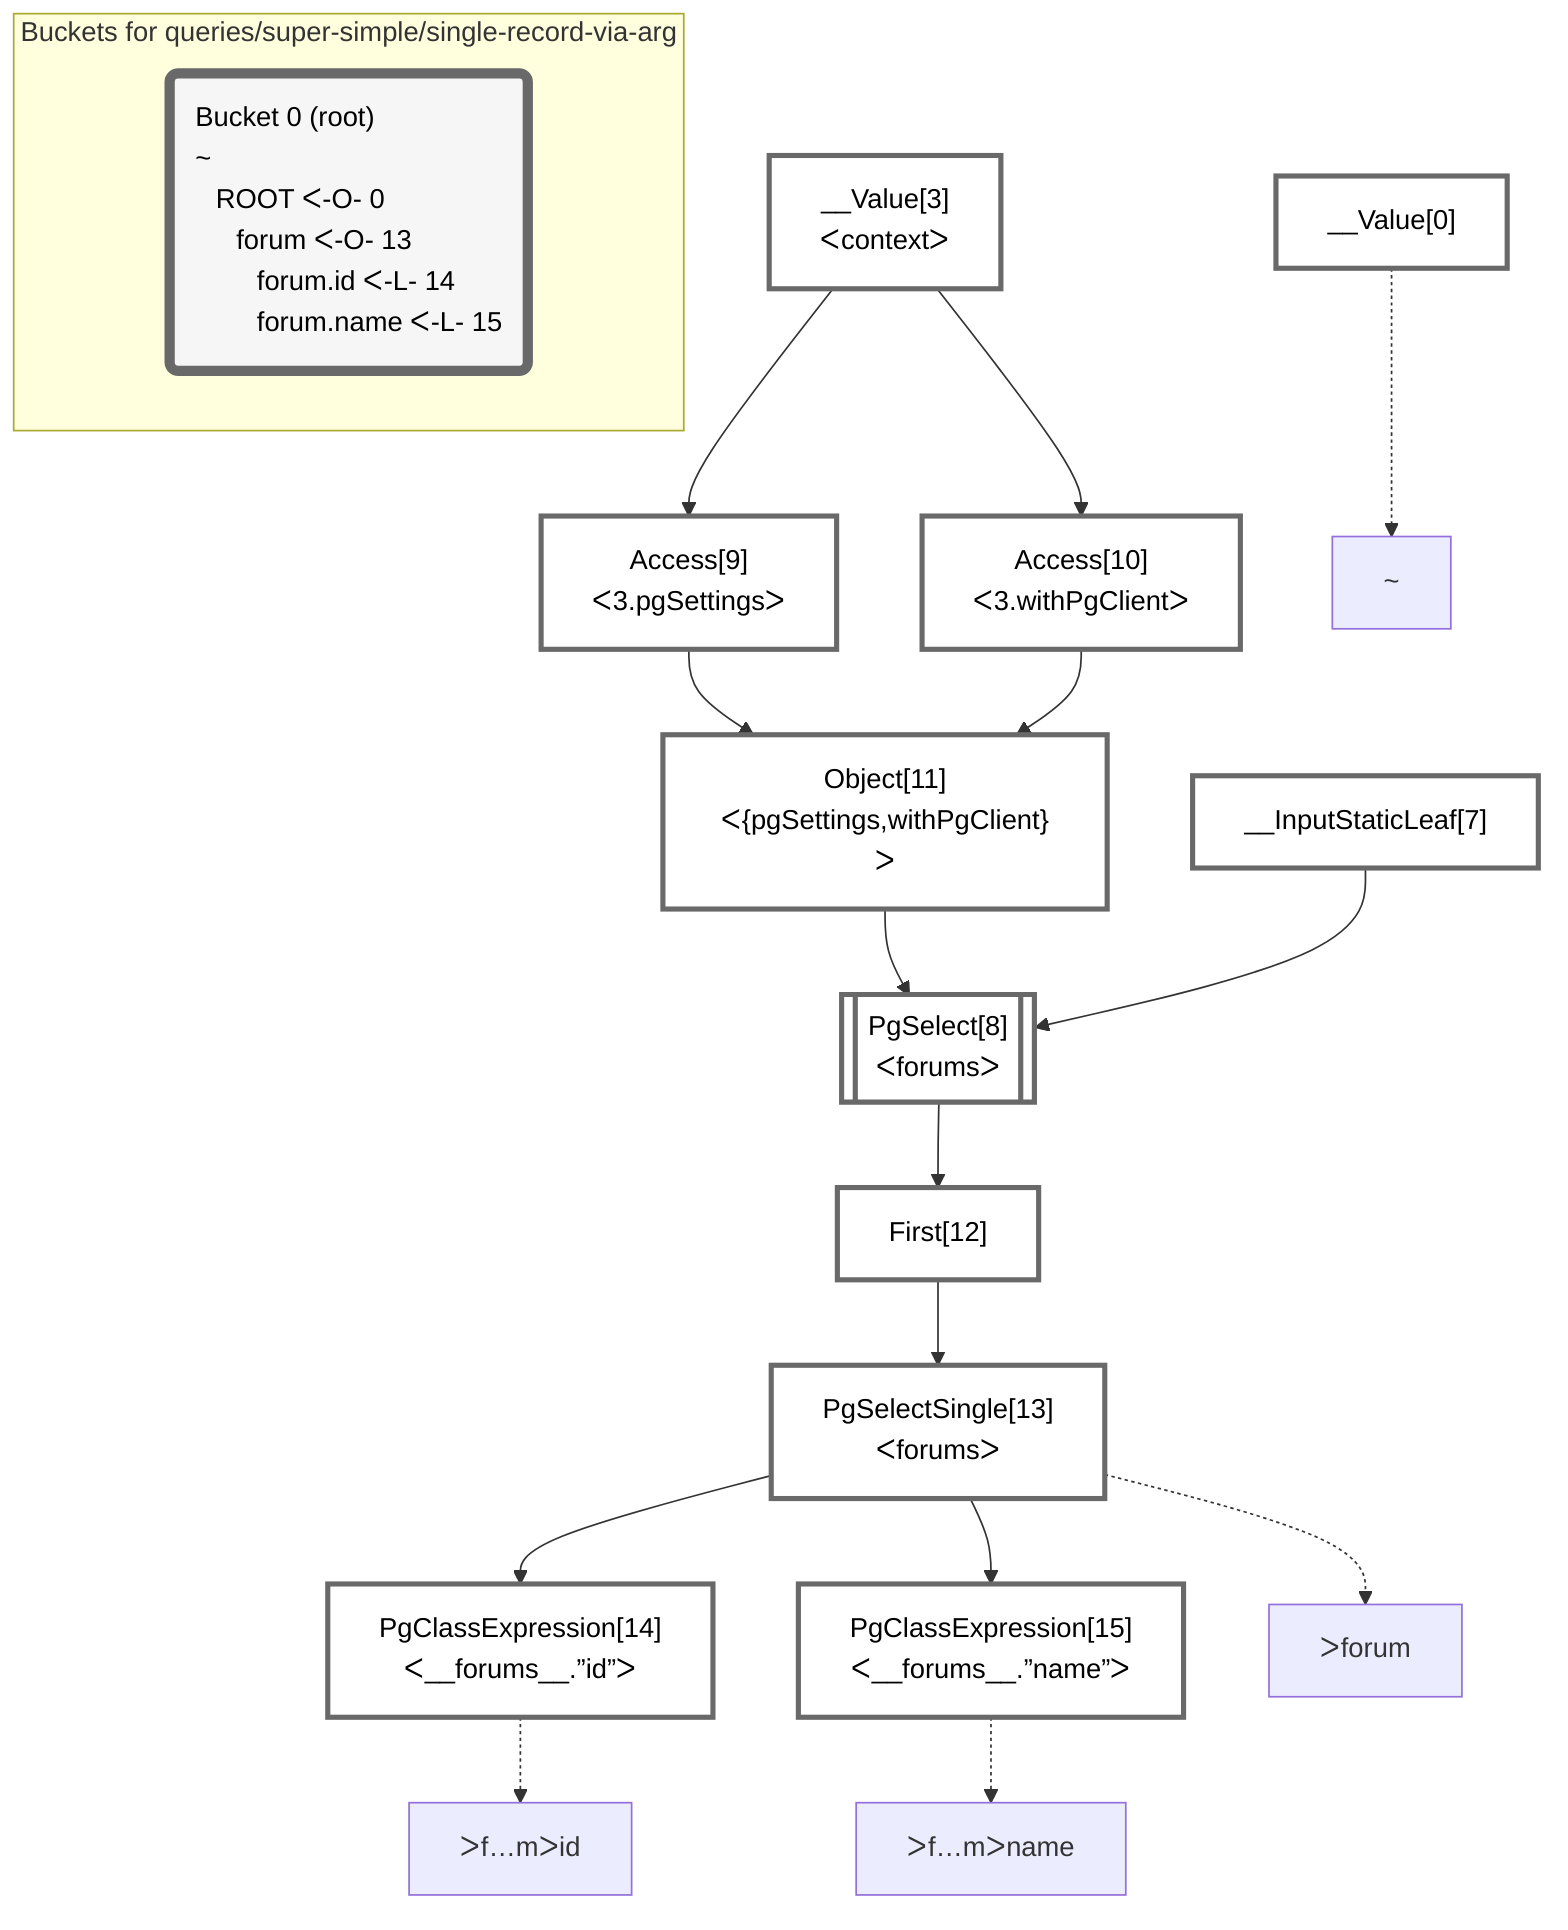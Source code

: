 graph TD
    classDef path fill:#eee,stroke:#000,color:#000
    classDef plan fill:#fff,stroke-width:3px,color:#000
    classDef itemplan fill:#fff,stroke-width:6px,color:#000
    classDef sideeffectplan fill:#f00,stroke-width:6px,color:#000
    classDef bucket fill:#f6f6f6,color:#000,stroke-width:6px,text-align:left


    %% define plans
    __Value0["__Value[0]"]:::plan
    __Value3["__Value[3]<br />ᐸcontextᐳ"]:::plan
    __InputStaticLeaf7["__InputStaticLeaf[7]"]:::plan
    Access9["Access[9]<br />ᐸ3.pgSettingsᐳ"]:::plan
    Access10["Access[10]<br />ᐸ3.withPgClientᐳ"]:::plan
    Object11["Object[11]<br />ᐸ{pgSettings,withPgClient}ᐳ"]:::plan
    PgSelect8[["PgSelect[8]<br />ᐸforumsᐳ"]]:::plan
    First12["First[12]"]:::plan
    PgSelectSingle13["PgSelectSingle[13]<br />ᐸforumsᐳ"]:::plan
    PgClassExpression14["PgClassExpression[14]<br />ᐸ__forums__.”id”ᐳ"]:::plan
    PgClassExpression15["PgClassExpression[15]<br />ᐸ__forums__.”name”ᐳ"]:::plan

    %% plan dependencies
    __Value3 --> Access9
    __Value3 --> Access10
    Access9 & Access10 --> Object11
    Object11 & __InputStaticLeaf7 --> PgSelect8
    PgSelect8 --> First12
    First12 --> PgSelectSingle13
    PgSelectSingle13 --> PgClassExpression14
    PgSelectSingle13 --> PgClassExpression15

    %% plan-to-path relationships
    P0["~"]
    __Value0 -.-> P0
    P13["ᐳforum"]
    PgSelectSingle13 -.-> P13
    P14["ᐳf…mᐳid"]
    PgClassExpression14 -.-> P14
    P15["ᐳf…mᐳname"]
    PgClassExpression15 -.-> P15

    subgraph "Buckets for queries/super-simple/single-record-via-arg"
    Bucket0("Bucket 0 (root)<br />~<br />⠀ROOT ᐸ-O- 0<br />⠀⠀forum ᐸ-O- 13<br />⠀⠀⠀forum.id ᐸ-L- 14<br />⠀⠀⠀forum.name ᐸ-L- 15"):::bucket
    classDef bucket0 stroke:#696969
    class Bucket0,__Value0,__Value3,__InputStaticLeaf7,PgSelect8,Access9,Access10,Object11,First12,PgSelectSingle13,PgClassExpression14,PgClassExpression15 bucket0
    end